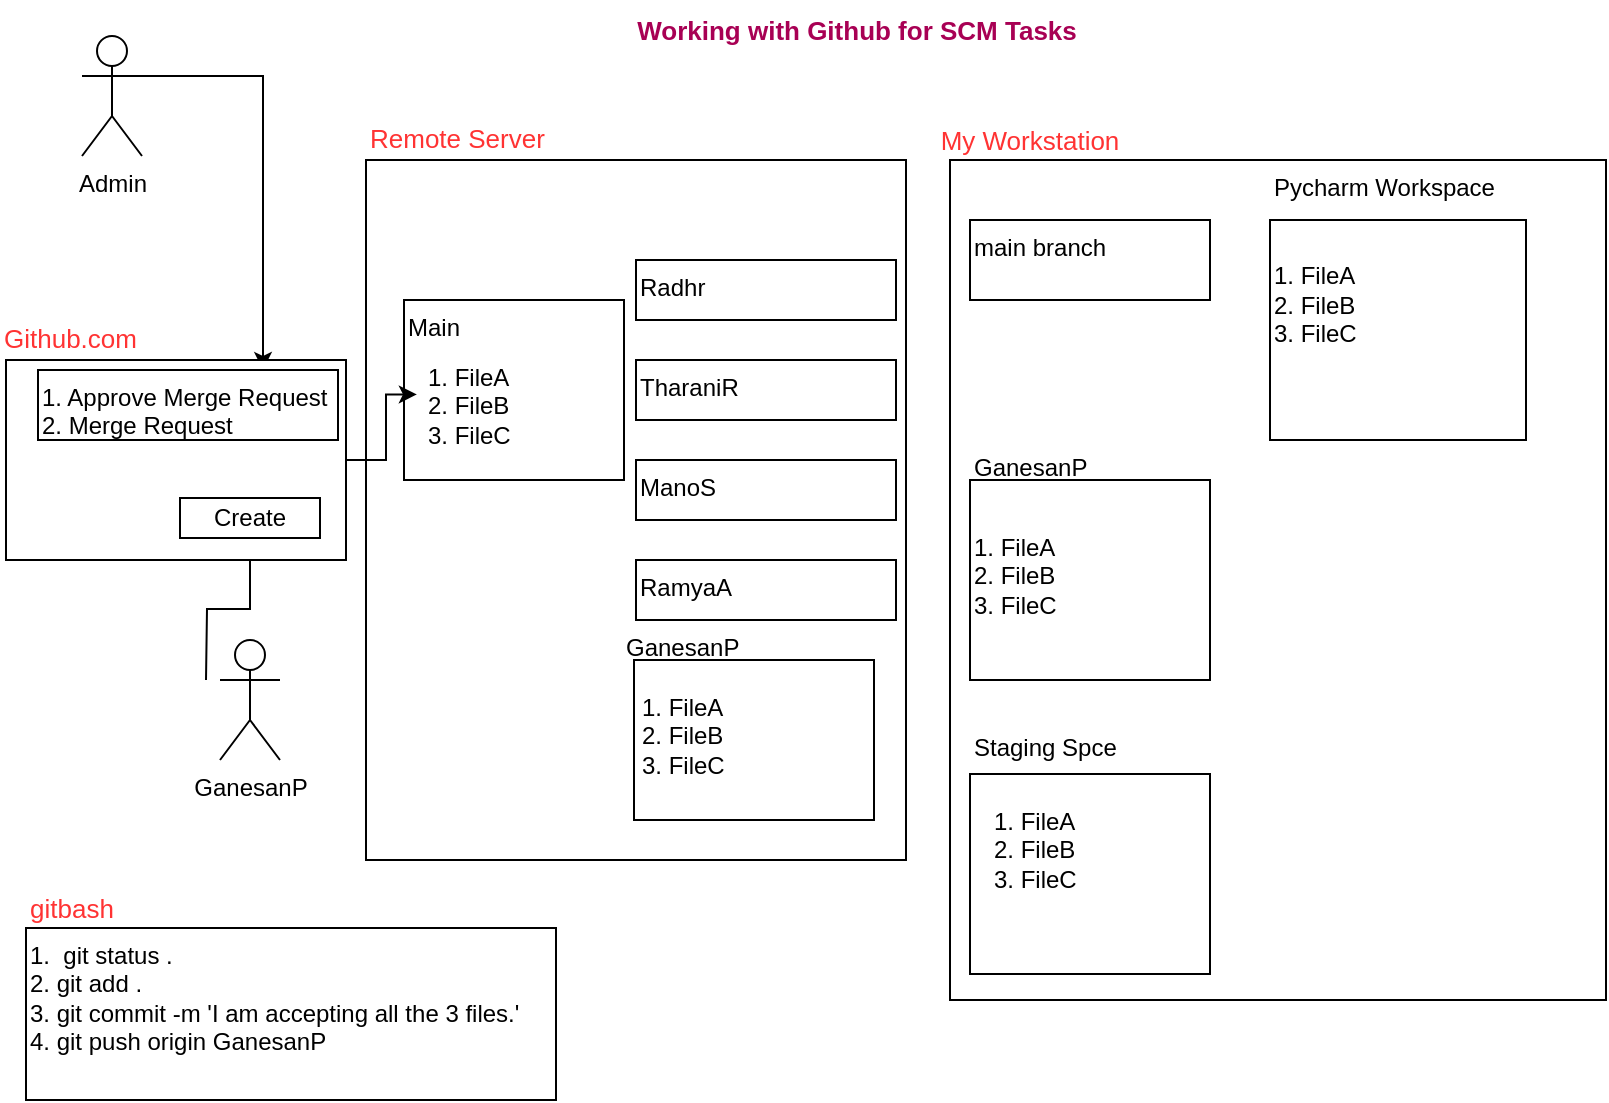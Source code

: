 <mxfile version="20.3.0" type="device"><diagram id="vaTNinyspPps9tCiu8rZ" name="Page-1"><mxGraphModel dx="1975" dy="641" grid="1" gridSize="10" guides="1" tooltips="1" connect="1" arrows="1" fold="1" page="1" pageScale="1" pageWidth="850" pageHeight="1100" math="0" shadow="0"><root><mxCell id="0"/><mxCell id="1" parent="0"/><mxCell id="4EvcUm1GaM09MRvC1LXq-1" value="" style="rounded=0;whiteSpace=wrap;html=1;verticalAlign=top;align=left;" vertex="1" parent="1"><mxGeometry x="-630" y="90" width="270" height="350" as="geometry"/></mxCell><mxCell id="4EvcUm1GaM09MRvC1LXq-2" value="Main&lt;br&gt;" style="rounded=0;whiteSpace=wrap;html=1;verticalAlign=top;align=left;" vertex="1" parent="1"><mxGeometry x="-611" y="160" width="110" height="90" as="geometry"/></mxCell><mxCell id="4EvcUm1GaM09MRvC1LXq-3" value="RamyaA" style="rounded=0;whiteSpace=wrap;html=1;verticalAlign=top;align=left;" vertex="1" parent="1"><mxGeometry x="-495" y="290" width="130" height="30" as="geometry"/></mxCell><mxCell id="4EvcUm1GaM09MRvC1LXq-4" value="Radhr" style="rounded=0;whiteSpace=wrap;html=1;verticalAlign=top;align=left;" vertex="1" parent="1"><mxGeometry x="-495" y="140" width="130" height="30" as="geometry"/></mxCell><mxCell id="4EvcUm1GaM09MRvC1LXq-5" value="ManoS" style="rounded=0;whiteSpace=wrap;html=1;verticalAlign=top;align=left;" vertex="1" parent="1"><mxGeometry x="-495" y="240" width="130" height="30" as="geometry"/></mxCell><mxCell id="4EvcUm1GaM09MRvC1LXq-6" value="TharaniR" style="rounded=0;whiteSpace=wrap;html=1;verticalAlign=top;align=left;" vertex="1" parent="1"><mxGeometry x="-495" y="190" width="130" height="30" as="geometry"/></mxCell><mxCell id="4EvcUm1GaM09MRvC1LXq-8" value="" style="rounded=0;whiteSpace=wrap;html=1;" vertex="1" parent="1"><mxGeometry x="-338" y="90" width="328" height="420" as="geometry"/></mxCell><mxCell id="4EvcUm1GaM09MRvC1LXq-7" value="" style="rounded=0;whiteSpace=wrap;html=1;verticalAlign=top;align=left;" vertex="1" parent="1"><mxGeometry x="-496" y="340" width="120" height="80" as="geometry"/></mxCell><mxCell id="4EvcUm1GaM09MRvC1LXq-9" value="My Workstation" style="text;html=1;strokeColor=none;fillColor=none;align=center;verticalAlign=middle;whiteSpace=wrap;rounded=0;fontSize=13;fontColor=#FF3333;fontStyle=0" vertex="1" parent="1"><mxGeometry x="-353" y="70" width="110" height="20" as="geometry"/></mxCell><mxCell id="4EvcUm1GaM09MRvC1LXq-10" value="" style="rounded=0;whiteSpace=wrap;html=1;verticalAlign=top;align=left;" vertex="1" parent="1"><mxGeometry x="-328" y="397" width="120" height="100" as="geometry"/></mxCell><mxCell id="4EvcUm1GaM09MRvC1LXq-11" value="main branch" style="rounded=0;whiteSpace=wrap;html=1;verticalAlign=top;align=left;" vertex="1" parent="1"><mxGeometry x="-328" y="120" width="120" height="40" as="geometry"/></mxCell><mxCell id="4EvcUm1GaM09MRvC1LXq-12" value="" style="rounded=0;whiteSpace=wrap;html=1;verticalAlign=top;align=left;" vertex="1" parent="1"><mxGeometry x="-328" y="250" width="120" height="100" as="geometry"/></mxCell><mxCell id="4EvcUm1GaM09MRvC1LXq-13" value="&lt;br&gt;1. FileA&lt;br&gt;2. FileB&lt;br&gt;3. FileC" style="rounded=0;whiteSpace=wrap;html=1;verticalAlign=top;align=left;" vertex="1" parent="1"><mxGeometry x="-178" y="120" width="128" height="110" as="geometry"/></mxCell><mxCell id="4EvcUm1GaM09MRvC1LXq-14" value="1.&amp;nbsp; git status .&lt;br&gt;2. git add .&lt;br&gt;3. git commit -m 'I am accepting all the 3 files.'&lt;br&gt;4. git push origin GanesanP" style="rounded=0;whiteSpace=wrap;html=1;verticalAlign=top;align=left;" vertex="1" parent="1"><mxGeometry x="-800" y="474" width="265" height="86" as="geometry"/></mxCell><mxCell id="4EvcUm1GaM09MRvC1LXq-16" value="Staging Spce" style="text;whiteSpace=wrap;html=1;" vertex="1" parent="1"><mxGeometry x="-328" y="370" width="90" height="30" as="geometry"/></mxCell><mxCell id="4EvcUm1GaM09MRvC1LXq-17" value="1. FileA&#13;&#10;2. FileB&#13;&#10;3. FileC" style="text;whiteSpace=wrap;html=1;" vertex="1" parent="1"><mxGeometry x="-318" y="407" width="70" height="70" as="geometry"/></mxCell><mxCell id="4EvcUm1GaM09MRvC1LXq-18" value="1. FileA&#13;&#10;2. FileB&#13;&#10;3. FileC" style="text;whiteSpace=wrap;html=1;" vertex="1" parent="1"><mxGeometry x="-328" y="270" width="70" height="70" as="geometry"/></mxCell><mxCell id="4EvcUm1GaM09MRvC1LXq-19" value="1. FileA&#13;&#10;2. FileB&#13;&#10;3. FileC" style="text;whiteSpace=wrap;html=1;" vertex="1" parent="1"><mxGeometry x="-494" y="350" width="70" height="50" as="geometry"/></mxCell><mxCell id="4EvcUm1GaM09MRvC1LXq-20" value="GanesanP" style="text;html=1;strokeColor=none;fillColor=none;align=left;verticalAlign=top;whiteSpace=wrap;rounded=0;" vertex="1" parent="1"><mxGeometry x="-502" y="320" width="80" height="20" as="geometry"/></mxCell><mxCell id="4EvcUm1GaM09MRvC1LXq-21" value="GanesanP" style="text;whiteSpace=wrap;html=1;" vertex="1" parent="1"><mxGeometry x="-328" y="230" width="90" height="20" as="geometry"/></mxCell><mxCell id="4EvcUm1GaM09MRvC1LXq-22" value="Remote Server" style="text;whiteSpace=wrap;html=1;fontSize=13;fontColor=#FF3333;fontStyle=0" vertex="1" parent="1"><mxGeometry x="-630" y="65" width="95" height="20" as="geometry"/></mxCell><mxCell id="4EvcUm1GaM09MRvC1LXq-23" value="gitbash" style="text;whiteSpace=wrap;html=1;fontSize=13;fontColor=#FF3333;fontStyle=0" vertex="1" parent="1"><mxGeometry x="-800" y="450" width="50" height="20" as="geometry"/></mxCell><mxCell id="4EvcUm1GaM09MRvC1LXq-25" value="Admin" style="shape=umlActor;verticalLabelPosition=bottom;verticalAlign=top;html=1;outlineConnect=0;" vertex="1" parent="1"><mxGeometry x="-772" y="28" width="30" height="60" as="geometry"/></mxCell><mxCell id="4EvcUm1GaM09MRvC1LXq-28" value="GanesanP" style="shape=umlActor;verticalLabelPosition=bottom;verticalAlign=top;html=1;outlineConnect=0;" vertex="1" parent="1"><mxGeometry x="-703" y="330" width="30" height="60" as="geometry"/></mxCell><mxCell id="4EvcUm1GaM09MRvC1LXq-40" style="edgeStyle=orthogonalEdgeStyle;rounded=0;orthogonalLoop=1;jettySize=auto;html=1;exitX=1;exitY=0.333;exitDx=0;exitDy=0;exitPerimeter=0;fontSize=13;fontColor=#FF3333;entryX=0;entryY=0.25;entryDx=0;entryDy=0;" edge="1" parent="1" source="4EvcUm1GaM09MRvC1LXq-25" target="4EvcUm1GaM09MRvC1LXq-34"><mxGeometry relative="1" as="geometry"><mxPoint x="-690" y="160" as="targetPoint"/></mxGeometry></mxCell><mxCell id="4EvcUm1GaM09MRvC1LXq-29" value="Pull Request" style="rounded=0;whiteSpace=wrap;html=1;" vertex="1" parent="1"><mxGeometry x="-780" y="215" width="90" height="20" as="geometry"/></mxCell><mxCell id="4EvcUm1GaM09MRvC1LXq-31" value="1. FileA&#13;&#10;2. FileB&#13;&#10;3. FileC" style="text;whiteSpace=wrap;html=1;" vertex="1" parent="1"><mxGeometry x="-601" y="185" width="70" height="60" as="geometry"/></mxCell><mxCell id="4EvcUm1GaM09MRvC1LXq-39" style="edgeStyle=orthogonalEdgeStyle;rounded=0;orthogonalLoop=1;jettySize=auto;html=1;fontSize=13;fontColor=#FF3333;entryX=0.5;entryY=1;entryDx=0;entryDy=0;" edge="1" parent="1" target="4EvcUm1GaM09MRvC1LXq-33"><mxGeometry relative="1" as="geometry"><mxPoint x="-710" y="350" as="sourcePoint"/><mxPoint x="-730" y="310" as="targetPoint"/></mxGeometry></mxCell><mxCell id="4EvcUm1GaM09MRvC1LXq-42" style="edgeStyle=orthogonalEdgeStyle;rounded=0;orthogonalLoop=1;jettySize=auto;html=1;exitX=1;exitY=0.5;exitDx=0;exitDy=0;entryX=-0.051;entryY=0.37;entryDx=0;entryDy=0;entryPerimeter=0;fontSize=13;fontColor=#A80054;" edge="1" parent="1" source="4EvcUm1GaM09MRvC1LXq-37" target="4EvcUm1GaM09MRvC1LXq-31"><mxGeometry relative="1" as="geometry"/></mxCell><mxCell id="4EvcUm1GaM09MRvC1LXq-37" value="" style="rounded=0;whiteSpace=wrap;html=1;fontSize=13;fontColor=#FF3333;" vertex="1" parent="1"><mxGeometry x="-810" y="190" width="170" height="100" as="geometry"/></mxCell><mxCell id="4EvcUm1GaM09MRvC1LXq-33" value="Create" style="rounded=0;whiteSpace=wrap;html=1;" vertex="1" parent="1"><mxGeometry x="-723" y="259" width="70" height="20" as="geometry"/></mxCell><mxCell id="4EvcUm1GaM09MRvC1LXq-36" value="Pycharm Workspace" style="text;whiteSpace=wrap;html=1;" vertex="1" parent="1"><mxGeometry x="-178" y="90" width="120" height="30" as="geometry"/></mxCell><UserObject label="Github.com" link="Github.com" id="4EvcUm1GaM09MRvC1LXq-38"><mxCell style="text;whiteSpace=wrap;html=1;fontSize=13;fontColor=#FF3333;" vertex="1" parent="1"><mxGeometry x="-813" y="165" width="72" height="20" as="geometry"/></mxCell></UserObject><mxCell id="4EvcUm1GaM09MRvC1LXq-34" value="1. Approve Merge Request&lt;br&gt;2. Merge Request" style="rounded=0;whiteSpace=wrap;html=1;verticalAlign=top;align=left;direction=south;" vertex="1" parent="1"><mxGeometry x="-794" y="195" width="150" height="35" as="geometry"/></mxCell><mxCell id="4EvcUm1GaM09MRvC1LXq-41" value="Working with Github for SCM Tasks" style="text;html=1;strokeColor=none;fillColor=none;align=center;verticalAlign=middle;whiteSpace=wrap;rounded=0;fontSize=13;fontColor=#A80054;fontStyle=1" vertex="1" parent="1"><mxGeometry x="-511" y="10" width="253" height="30" as="geometry"/></mxCell></root></mxGraphModel></diagram></mxfile>